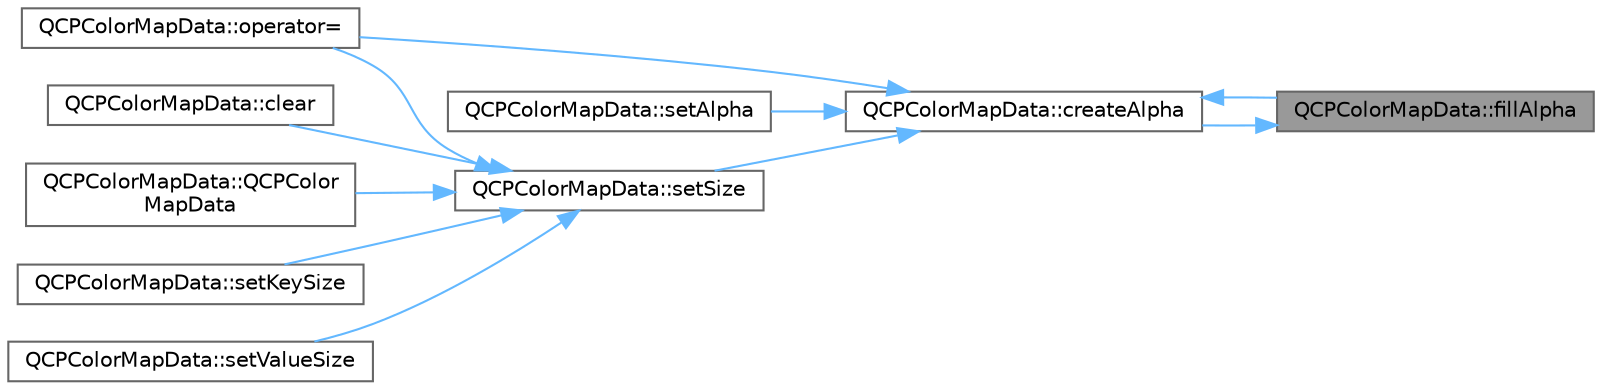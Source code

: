 digraph "QCPColorMapData::fillAlpha"
{
 // LATEX_PDF_SIZE
  bgcolor="transparent";
  edge [fontname=Helvetica,fontsize=10,labelfontname=Helvetica,labelfontsize=10];
  node [fontname=Helvetica,fontsize=10,shape=box,height=0.2,width=0.4];
  rankdir="RL";
  Node1 [label="QCPColorMapData::fillAlpha",height=0.2,width=0.4,color="gray40", fillcolor="grey60", style="filled", fontcolor="black",tooltip=" "];
  Node1 -> Node2 [dir="back",color="steelblue1",style="solid"];
  Node2 [label="QCPColorMapData::createAlpha",height=0.2,width=0.4,color="grey40", fillcolor="white", style="filled",URL="$class_q_c_p_color_map_data.html#a42c2b1c303683515fa4de4c551f54441",tooltip=" "];
  Node2 -> Node1 [dir="back",color="steelblue1",style="solid"];
  Node2 -> Node3 [dir="back",color="steelblue1",style="solid"];
  Node3 [label="QCPColorMapData::operator=",height=0.2,width=0.4,color="grey40", fillcolor="white", style="filled",URL="$class_q_c_p_color_map_data.html#afdf4dd1b2f5714234fe84709b85c2a8d",tooltip=" "];
  Node2 -> Node4 [dir="back",color="steelblue1",style="solid"];
  Node4 [label="QCPColorMapData::setAlpha",height=0.2,width=0.4,color="grey40", fillcolor="white", style="filled",URL="$class_q_c_p_color_map_data.html#aaf7de5b34c58f38d8f4c1ceb064a876c",tooltip=" "];
  Node2 -> Node5 [dir="back",color="steelblue1",style="solid"];
  Node5 [label="QCPColorMapData::setSize",height=0.2,width=0.4,color="grey40", fillcolor="white", style="filled",URL="$class_q_c_p_color_map_data.html#a0d9ff35c299d0478b682bfbcdd9c097e",tooltip=" "];
  Node5 -> Node6 [dir="back",color="steelblue1",style="solid"];
  Node6 [label="QCPColorMapData::clear",height=0.2,width=0.4,color="grey40", fillcolor="white", style="filled",URL="$class_q_c_p_color_map_data.html#a9910ba830e96955bd5c8e5bef1e77ef3",tooltip=" "];
  Node5 -> Node3 [dir="back",color="steelblue1",style="solid"];
  Node5 -> Node7 [dir="back",color="steelblue1",style="solid"];
  Node7 [label="QCPColorMapData::QCPColor\lMapData",height=0.2,width=0.4,color="grey40", fillcolor="white", style="filled",URL="$class_q_c_p_color_map_data.html#aac9d8eb81e18e240d89d56c01933fd23",tooltip=" "];
  Node5 -> Node8 [dir="back",color="steelblue1",style="solid"];
  Node8 [label="QCPColorMapData::setKeySize",height=0.2,width=0.4,color="grey40", fillcolor="white", style="filled",URL="$class_q_c_p_color_map_data.html#ac7ef70e383aface34b44dbde49234b6b",tooltip=" "];
  Node5 -> Node9 [dir="back",color="steelblue1",style="solid"];
  Node9 [label="QCPColorMapData::setValueSize",height=0.2,width=0.4,color="grey40", fillcolor="white", style="filled",URL="$class_q_c_p_color_map_data.html#a0893c9e3914513048b45e3429ffd16f2",tooltip=" "];
}
